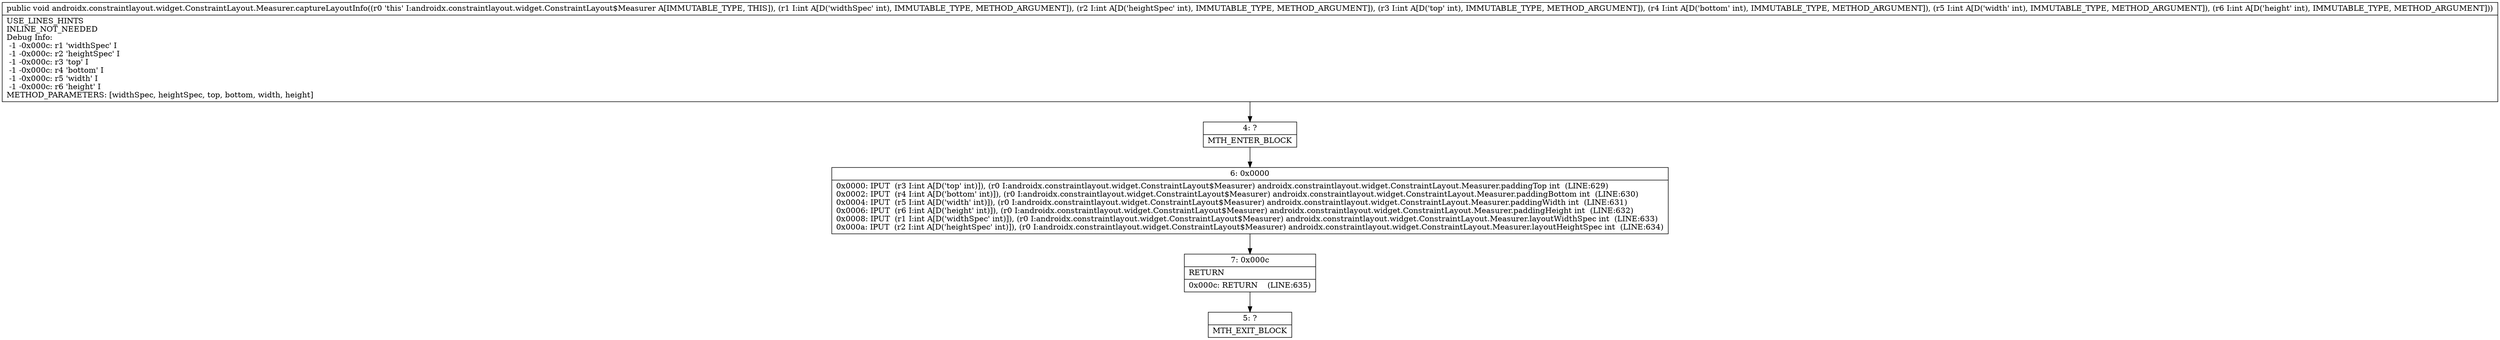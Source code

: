digraph "CFG forandroidx.constraintlayout.widget.ConstraintLayout.Measurer.captureLayoutInfo(IIIIII)V" {
Node_4 [shape=record,label="{4\:\ ?|MTH_ENTER_BLOCK\l}"];
Node_6 [shape=record,label="{6\:\ 0x0000|0x0000: IPUT  (r3 I:int A[D('top' int)]), (r0 I:androidx.constraintlayout.widget.ConstraintLayout$Measurer) androidx.constraintlayout.widget.ConstraintLayout.Measurer.paddingTop int  (LINE:629)\l0x0002: IPUT  (r4 I:int A[D('bottom' int)]), (r0 I:androidx.constraintlayout.widget.ConstraintLayout$Measurer) androidx.constraintlayout.widget.ConstraintLayout.Measurer.paddingBottom int  (LINE:630)\l0x0004: IPUT  (r5 I:int A[D('width' int)]), (r0 I:androidx.constraintlayout.widget.ConstraintLayout$Measurer) androidx.constraintlayout.widget.ConstraintLayout.Measurer.paddingWidth int  (LINE:631)\l0x0006: IPUT  (r6 I:int A[D('height' int)]), (r0 I:androidx.constraintlayout.widget.ConstraintLayout$Measurer) androidx.constraintlayout.widget.ConstraintLayout.Measurer.paddingHeight int  (LINE:632)\l0x0008: IPUT  (r1 I:int A[D('widthSpec' int)]), (r0 I:androidx.constraintlayout.widget.ConstraintLayout$Measurer) androidx.constraintlayout.widget.ConstraintLayout.Measurer.layoutWidthSpec int  (LINE:633)\l0x000a: IPUT  (r2 I:int A[D('heightSpec' int)]), (r0 I:androidx.constraintlayout.widget.ConstraintLayout$Measurer) androidx.constraintlayout.widget.ConstraintLayout.Measurer.layoutHeightSpec int  (LINE:634)\l}"];
Node_7 [shape=record,label="{7\:\ 0x000c|RETURN\l|0x000c: RETURN    (LINE:635)\l}"];
Node_5 [shape=record,label="{5\:\ ?|MTH_EXIT_BLOCK\l}"];
MethodNode[shape=record,label="{public void androidx.constraintlayout.widget.ConstraintLayout.Measurer.captureLayoutInfo((r0 'this' I:androidx.constraintlayout.widget.ConstraintLayout$Measurer A[IMMUTABLE_TYPE, THIS]), (r1 I:int A[D('widthSpec' int), IMMUTABLE_TYPE, METHOD_ARGUMENT]), (r2 I:int A[D('heightSpec' int), IMMUTABLE_TYPE, METHOD_ARGUMENT]), (r3 I:int A[D('top' int), IMMUTABLE_TYPE, METHOD_ARGUMENT]), (r4 I:int A[D('bottom' int), IMMUTABLE_TYPE, METHOD_ARGUMENT]), (r5 I:int A[D('width' int), IMMUTABLE_TYPE, METHOD_ARGUMENT]), (r6 I:int A[D('height' int), IMMUTABLE_TYPE, METHOD_ARGUMENT]))  | USE_LINES_HINTS\lINLINE_NOT_NEEDED\lDebug Info:\l  \-1 \-0x000c: r1 'widthSpec' I\l  \-1 \-0x000c: r2 'heightSpec' I\l  \-1 \-0x000c: r3 'top' I\l  \-1 \-0x000c: r4 'bottom' I\l  \-1 \-0x000c: r5 'width' I\l  \-1 \-0x000c: r6 'height' I\lMETHOD_PARAMETERS: [widthSpec, heightSpec, top, bottom, width, height]\l}"];
MethodNode -> Node_4;Node_4 -> Node_6;
Node_6 -> Node_7;
Node_7 -> Node_5;
}

